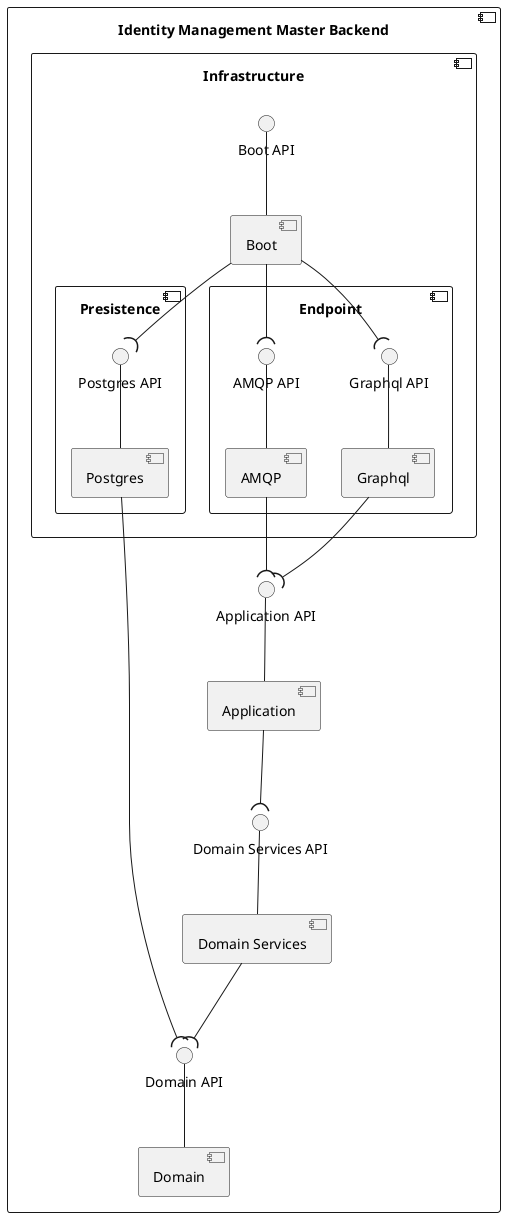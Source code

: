 @startuml logical-view-level3-identity-management-master-backend

skinparam Monochrome true

component "Identity Management Master Backend" {
    component "Application" as APP
    component "Domain" as DOM
    component "Domain Services" as DOM_SERV
    component "Infrastructure" as INFRA {
        component "Boot" as BOOT
        component "Presistence" as PERSIST {
            component "Postgres" as POSTG
            interface "Postgres API" as POSTG_API
        }
        component "Endpoint" as ENDPOINT {
            component "Graphql" as GRAPH
            component "AMQP" as AMQP
            interface "Graphql API" as GRAPH_API
            interface "AMQP API" as AMQP_API
        }
        interface "Boot API" as BOOT_API
    }

    interface "Application API" as APP_API
    interface "Domain API" as DOM_API
    interface "Domain Services API" as DOM_SERV_API

    GRAPH_API -- GRAPH
    DOM_API -- DOM
    DOM_SERV_API -- DOM_SERV

    POSTG_API -- POSTG
    AMQP_API -- AMQP
    APP_API -- APP
    BOOT_API -- BOOT

    AMQP --( APP_API
    POSTG --( DOM_API
    GRAPH --( APP_API
    APP --( DOM_SERV_API
    DOM_SERV --( DOM_API
    BOOT --( GRAPH_API
    BOOT --( POSTG_API
    BOOT --( AMQP_API
}

@enduml
